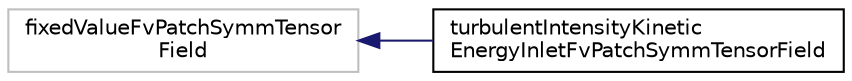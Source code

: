 digraph "Graphical Class Hierarchy"
{
  bgcolor="transparent";
  edge [fontname="Helvetica",fontsize="10",labelfontname="Helvetica",labelfontsize="10"];
  node [fontname="Helvetica",fontsize="10",shape=record];
  rankdir="LR";
  Node1 [label="fixedValueFvPatchSymmTensor\lField",height=0.2,width=0.4,color="grey75"];
  Node1 -> Node2 [dir="back",color="midnightblue",fontsize="10",style="solid",fontname="Helvetica"];
  Node2 [label="turbulentIntensityKinetic\lEnergyInletFvPatchSymmTensorField",height=0.2,width=0.4,color="black",URL="$a02702.html",tooltip="Dummy version of turbulentIntensityKineticEnergyInlet patch type for symmetric tensors provided for c..."];
}

